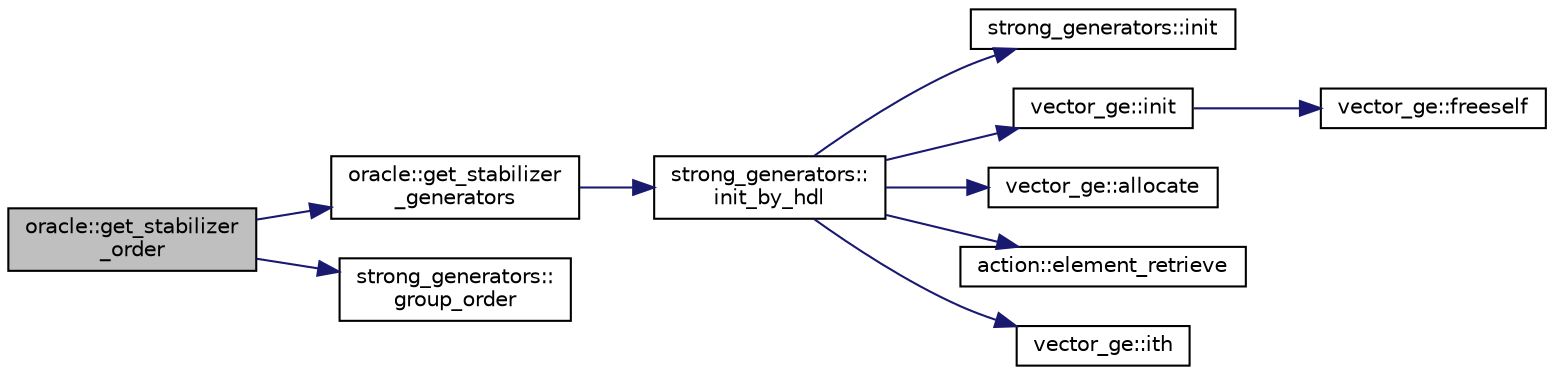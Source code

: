 digraph "oracle::get_stabilizer_order"
{
  edge [fontname="Helvetica",fontsize="10",labelfontname="Helvetica",labelfontsize="10"];
  node [fontname="Helvetica",fontsize="10",shape=record];
  rankdir="LR";
  Node5586 [label="oracle::get_stabilizer\l_order",height=0.2,width=0.4,color="black", fillcolor="grey75", style="filled", fontcolor="black"];
  Node5586 -> Node5587 [color="midnightblue",fontsize="10",style="solid",fontname="Helvetica"];
  Node5587 [label="oracle::get_stabilizer\l_generators",height=0.2,width=0.4,color="black", fillcolor="white", style="filled",URL="$d7/da7/classoracle.html#a55d6b99a05f74278f7cb0e9d9761da24"];
  Node5587 -> Node5588 [color="midnightblue",fontsize="10",style="solid",fontname="Helvetica"];
  Node5588 [label="strong_generators::\linit_by_hdl",height=0.2,width=0.4,color="black", fillcolor="white", style="filled",URL="$dc/d09/classstrong__generators.html#abe6e1f35365f6d69d230bf0869c32596"];
  Node5588 -> Node5589 [color="midnightblue",fontsize="10",style="solid",fontname="Helvetica"];
  Node5589 [label="strong_generators::init",height=0.2,width=0.4,color="black", fillcolor="white", style="filled",URL="$dc/d09/classstrong__generators.html#ab7d37035d3b2ea516c4e989715f91ad5"];
  Node5588 -> Node5590 [color="midnightblue",fontsize="10",style="solid",fontname="Helvetica"];
  Node5590 [label="vector_ge::init",height=0.2,width=0.4,color="black", fillcolor="white", style="filled",URL="$d4/d6e/classvector__ge.html#afe1d6befd1f1501e6be34afbaa9d30a8"];
  Node5590 -> Node5591 [color="midnightblue",fontsize="10",style="solid",fontname="Helvetica"];
  Node5591 [label="vector_ge::freeself",height=0.2,width=0.4,color="black", fillcolor="white", style="filled",URL="$d4/d6e/classvector__ge.html#aa002e4b715cc73a9b8b367d29700b452"];
  Node5588 -> Node5592 [color="midnightblue",fontsize="10",style="solid",fontname="Helvetica"];
  Node5592 [label="vector_ge::allocate",height=0.2,width=0.4,color="black", fillcolor="white", style="filled",URL="$d4/d6e/classvector__ge.html#a35b062a9201b30f0a87bf87702d243ae"];
  Node5588 -> Node5593 [color="midnightblue",fontsize="10",style="solid",fontname="Helvetica"];
  Node5593 [label="action::element_retrieve",height=0.2,width=0.4,color="black", fillcolor="white", style="filled",URL="$d2/d86/classaction.html#ad28f6f8810ffbad64c1490f78e51e2b1"];
  Node5588 -> Node5594 [color="midnightblue",fontsize="10",style="solid",fontname="Helvetica"];
  Node5594 [label="vector_ge::ith",height=0.2,width=0.4,color="black", fillcolor="white", style="filled",URL="$d4/d6e/classvector__ge.html#a1ff002e8b746a9beb119d57dcd4a15ff"];
  Node5586 -> Node5595 [color="midnightblue",fontsize="10",style="solid",fontname="Helvetica"];
  Node5595 [label="strong_generators::\lgroup_order",height=0.2,width=0.4,color="black", fillcolor="white", style="filled",URL="$dc/d09/classstrong__generators.html#a91f453c2bfd6502b96f4b4eed16beb20"];
}
